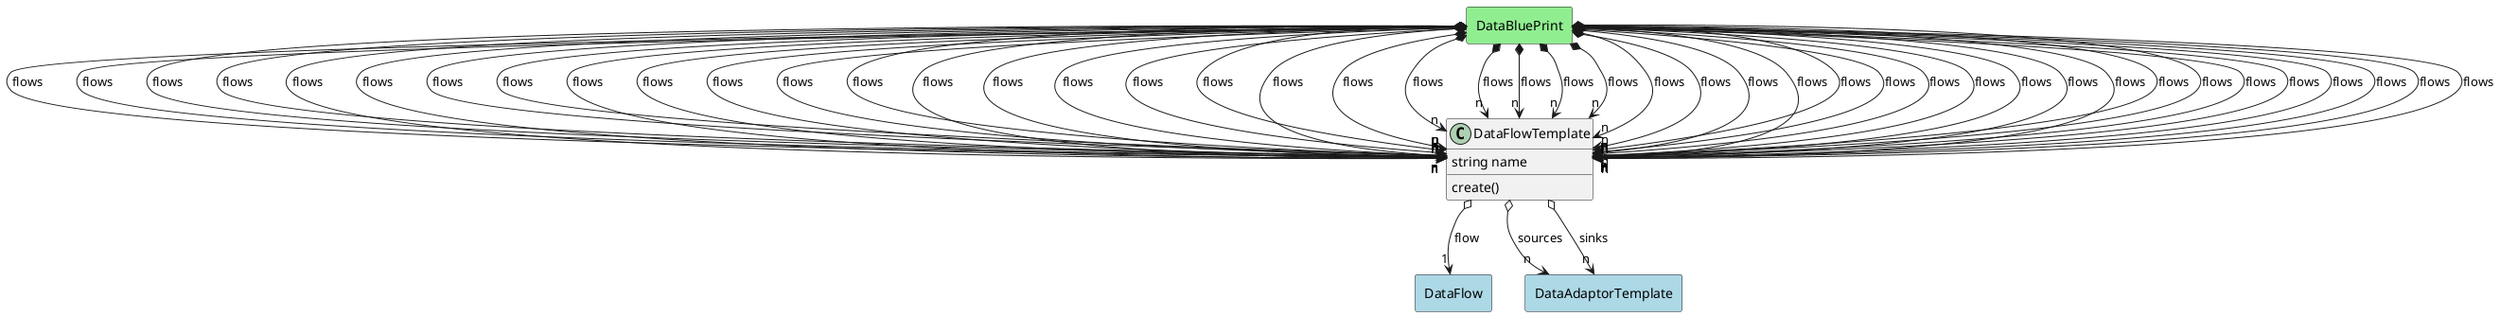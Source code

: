 @startuml

class "DataFlowTemplate" as Model {
 string name

 create()
 
}

rectangle "DataFlow" as DataFlow #lightblue {
}

Model o--> "1" DataFlow : flow


rectangle "DataAdaptorTemplate" as DataAdaptorTemplate #lightblue {
}

Model o--> "n" DataAdaptorTemplate : sources


rectangle "DataAdaptorTemplate" as DataAdaptorTemplate #lightblue {
}

Model o--> "n" DataAdaptorTemplate : sinks




    rectangle "DataBluePrint" as DataBluePrint #lightgreen {
    }
    
        DataBluePrint   *--> "n" Model : "flows"
    
    rectangle "DataBluePrint" as DataBluePrint #lightgreen {
    }
    
        DataBluePrint   *--> "n" Model : "flows"
    
    rectangle "DataBluePrint" as DataBluePrint #lightgreen {
    }
    
        DataBluePrint   *--> "n" Model : "flows"
    
    rectangle "DataBluePrint" as DataBluePrint #lightgreen {
    }
    
        DataBluePrint   *--> "n" Model : "flows"
    
    rectangle "DataBluePrint" as DataBluePrint #lightgreen {
    }
    
        DataBluePrint   *--> "n" Model : "flows"
    
    rectangle "DataBluePrint" as DataBluePrint #lightgreen {
    }
    
        DataBluePrint   *--> "n" Model : "flows"
    
    rectangle "DataBluePrint" as DataBluePrint #lightgreen {
    }
    
        DataBluePrint   *--> "n" Model : "flows"
    
    rectangle "DataBluePrint" as DataBluePrint #lightgreen {
    }
    
        DataBluePrint   *--> "n" Model : "flows"
    
    rectangle "DataBluePrint" as DataBluePrint #lightgreen {
    }
    
        DataBluePrint   *--> "n" Model : "flows"
    
    rectangle "DataBluePrint" as DataBluePrint #lightgreen {
    }
    
        DataBluePrint   *--> "n" Model : "flows"
    
    rectangle "DataBluePrint" as DataBluePrint #lightgreen {
    }
    
        DataBluePrint   *--> "n" Model : "flows"
    
    rectangle "DataBluePrint" as DataBluePrint #lightgreen {
    }
    
        DataBluePrint   *--> "n" Model : "flows"
    
    rectangle "DataBluePrint" as DataBluePrint #lightgreen {
    }
    
        DataBluePrint   *--> "n" Model : "flows"
    
    rectangle "DataBluePrint" as DataBluePrint #lightgreen {
    }
    
        DataBluePrint   *--> "n" Model : "flows"
    
    rectangle "DataBluePrint" as DataBluePrint #lightgreen {
    }
    
        DataBluePrint   *--> "n" Model : "flows"
    
    rectangle "DataBluePrint" as DataBluePrint #lightgreen {
    }
    
        DataBluePrint   *--> "n" Model : "flows"
    
    rectangle "DataBluePrint" as DataBluePrint #lightgreen {
    }
    
        DataBluePrint   *--> "n" Model : "flows"
    
    rectangle "DataBluePrint" as DataBluePrint #lightgreen {
    }
    
        DataBluePrint   *--> "n" Model : "flows"
    
    rectangle "DataBluePrint" as DataBluePrint #lightgreen {
    }
    
        DataBluePrint   *--> "n" Model : "flows"
    
    rectangle "DataBluePrint" as DataBluePrint #lightgreen {
    }
    
        DataBluePrint   *--> "n" Model : "flows"
    
    rectangle "DataBluePrint" as DataBluePrint #lightgreen {
    }
    
        DataBluePrint   *--> "n" Model : "flows"
    
    rectangle "DataBluePrint" as DataBluePrint #lightgreen {
    }
    
        DataBluePrint   *--> "n" Model : "flows"
    
    rectangle "DataBluePrint" as DataBluePrint #lightgreen {
    }
    
        DataBluePrint   *--> "n" Model : "flows"
    
    rectangle "DataBluePrint" as DataBluePrint #lightgreen {
    }
    
        DataBluePrint   *--> "n" Model : "flows"
    
    rectangle "DataBluePrint" as DataBluePrint #lightgreen {
    }
    
        DataBluePrint   *--> "n" Model : "flows"
    
    rectangle "DataBluePrint" as DataBluePrint #lightgreen {
    }
    
        DataBluePrint   *--> "n" Model : "flows"
    
    rectangle "DataBluePrint" as DataBluePrint #lightgreen {
    }
    
        DataBluePrint   *--> "n" Model : "flows"
    
    rectangle "DataBluePrint" as DataBluePrint #lightgreen {
    }
    
        DataBluePrint   *--> "n" Model : "flows"
    
    rectangle "DataBluePrint" as DataBluePrint #lightgreen {
    }
    
        DataBluePrint   *--> "n" Model : "flows"
    
    rectangle "DataBluePrint" as DataBluePrint #lightgreen {
    }
    
        DataBluePrint   *--> "n" Model : "flows"
    
    rectangle "DataBluePrint" as DataBluePrint #lightgreen {
    }
    
        DataBluePrint   *--> "n" Model : "flows"
    
    rectangle "DataBluePrint" as DataBluePrint #lightgreen {
    }
    
        DataBluePrint   *--> "n" Model : "flows"
    
    rectangle "DataBluePrint" as DataBluePrint #lightgreen {
    }
    
        DataBluePrint   *--> "n" Model : "flows"
    
    rectangle "DataBluePrint" as DataBluePrint #lightgreen {
    }
    
        DataBluePrint   *--> "n" Model : "flows"
    
    rectangle "DataBluePrint" as DataBluePrint #lightgreen {
    }
    
        DataBluePrint   *--> "n" Model : "flows"
    
    rectangle "DataBluePrint" as DataBluePrint #lightgreen {
    }
    
        DataBluePrint   *--> "n" Model : "flows"
    
    rectangle "DataBluePrint" as DataBluePrint #lightgreen {
    }
    
        DataBluePrint   *--> "n" Model : "flows"
    
    rectangle "DataBluePrint" as DataBluePrint #lightgreen {
    }
    
        DataBluePrint   *--> "n" Model : "flows"
    
    rectangle "DataBluePrint" as DataBluePrint #lightgreen {
    }
    
        DataBluePrint   *--> "n" Model : "flows"
    
    rectangle "DataBluePrint" as DataBluePrint #lightgreen {
    }
    
        DataBluePrint   *--> "n" Model : "flows"
    
    rectangle "DataBluePrint" as DataBluePrint #lightgreen {
    }
    
        DataBluePrint   *--> "n" Model : "flows"
    
    rectangle "DataBluePrint" as DataBluePrint #lightgreen {
    }
    
        DataBluePrint   *--> "n" Model : "flows"
    
    rectangle "DataBluePrint" as DataBluePrint #lightgreen {
    }
    
        DataBluePrint   *--> "n" Model : "flows"
    
    rectangle "DataBluePrint" as DataBluePrint #lightgreen {
    }
    
        DataBluePrint   *--> "n" Model : "flows"
    

@enduml
